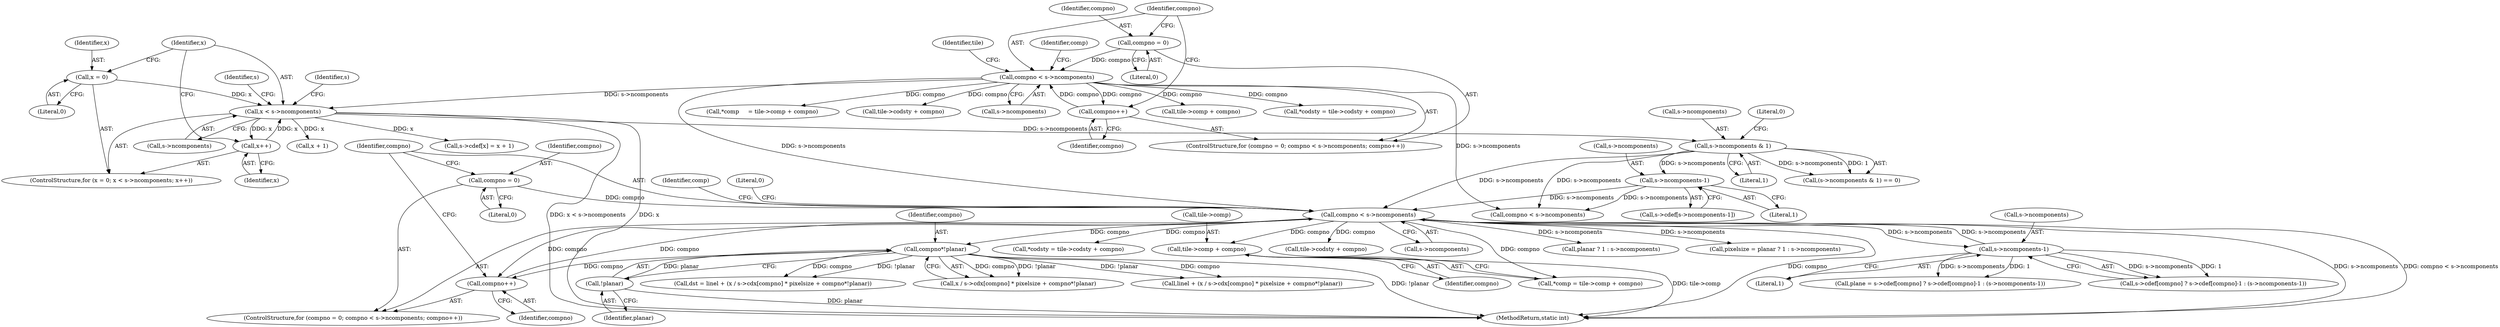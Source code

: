 digraph "0_FFmpeg_fe448cd28d674c3eff3072552eae366d0b659ce9@pointer" {
"1000800" [label="(Call,tile->comp + compno)"];
"1000789" [label="(Call,compno < s->ncomponents)"];
"1000794" [label="(Call,compno++)"];
"1000997" [label="(Call,compno*!planar)"];
"1000999" [label="(Call,!planar)"];
"1000786" [label="(Call,compno = 0)"];
"1000892" [label="(Call,s->ncomponents-1)"];
"1000439" [label="(Call,s->ncomponents & 1)"];
"1000421" [label="(Call,x < s->ncomponents)"];
"1000426" [label="(Call,x++)"];
"1000418" [label="(Call,x = 0)"];
"1000134" [label="(Call,compno < s->ncomponents)"];
"1000131" [label="(Call,compno = 0)"];
"1000139" [label="(Call,compno++)"];
"1000450" [label="(Call,s->ncomponents-1)"];
"1000788" [label="(Literal,0)"];
"1000443" [label="(Literal,1)"];
"1000441" [label="(Identifier,s)"];
"1000799" [label="(Identifier,comp)"];
"1000865" [label="(Call,planar ? 1 : s->ncomponents)"];
"1000130" [label="(ControlStructure,for (compno = 0; compno < s->ncomponents; compno++))"];
"1000139" [label="(Call,compno++)"];
"1000440" [label="(Call,s->ncomponents)"];
"1000438" [label="(Call,(s->ncomponents & 1) == 0)"];
"1000790" [label="(Identifier,compno)"];
"1000801" [label="(Call,tile->comp)"];
"1000426" [label="(Call,x++)"];
"1000795" [label="(Identifier,compno)"];
"1000985" [label="(Call,linel + (x / s->cdx[compno] * pixelsize + compno*!planar))"];
"1000877" [label="(Call,plane = s->cdef[compno] ? s->cdef[compno]-1 : (s->ncomponents-1))"];
"1000789" [label="(Call,compno < s->ncomponents)"];
"1000454" [label="(Literal,1)"];
"1000983" [label="(Call,dst = linel + (x / s->cdx[compno] * pixelsize + compno*!planar))"];
"1000863" [label="(Call,pixelsize = planar ? 1 : s->ncomponents)"];
"1000794" [label="(Call,compno++)"];
"1000423" [label="(Call,s->ncomponents)"];
"1001114" [label="(MethodReturn,static int)"];
"1000422" [label="(Identifier,x)"];
"1000419" [label="(Identifier,x)"];
"1000800" [label="(Call,tile->comp + compno)"];
"1000879" [label="(Call,s->cdef[compno] ? s->cdef[compno]-1 : (s->ncomponents-1))"];
"1000467" [label="(Call,compno < s->ncomponents)"];
"1000418" [label="(Call,x = 0)"];
"1000132" [label="(Identifier,compno)"];
"1000451" [label="(Call,s->ncomponents)"];
"1000987" [label="(Call,x / s->cdx[compno] * pixelsize + compno*!planar)"];
"1000431" [label="(Identifier,s)"];
"1000420" [label="(Literal,0)"];
"1000143" [label="(Call,*comp     = tile->comp + compno)"];
"1000401" [label="(Identifier,tile)"];
"1000134" [label="(Call,compno < s->ncomponents)"];
"1000798" [label="(Call,*comp = tile->comp + compno)"];
"1000434" [label="(Call,x + 1)"];
"1000999" [label="(Call,!planar)"];
"1000427" [label="(Identifier,x)"];
"1000450" [label="(Call,s->ncomponents-1)"];
"1000785" [label="(ControlStructure,for (compno = 0; compno < s->ncomponents; compno++))"];
"1000144" [label="(Identifier,comp)"];
"1000153" [label="(Call,tile->codsty + compno)"];
"1000804" [label="(Identifier,compno)"];
"1000806" [label="(Call,*codsty = tile->codsty + compno)"];
"1001113" [label="(Literal,0)"];
"1000998" [label="(Identifier,compno)"];
"1000446" [label="(Call,s->cdef[s->ncomponents-1])"];
"1001000" [label="(Identifier,planar)"];
"1000135" [label="(Identifier,compno)"];
"1000808" [label="(Call,tile->codsty + compno)"];
"1000136" [label="(Call,s->ncomponents)"];
"1000786" [label="(Call,compno = 0)"];
"1000133" [label="(Literal,0)"];
"1000997" [label="(Call,compno*!planar)"];
"1000444" [label="(Literal,0)"];
"1000892" [label="(Call,s->ncomponents-1)"];
"1000421" [label="(Call,x < s->ncomponents)"];
"1000417" [label="(ControlStructure,for (x = 0; x < s->ncomponents; x++))"];
"1000428" [label="(Call,s->cdef[x] = x + 1)"];
"1000787" [label="(Identifier,compno)"];
"1000131" [label="(Call,compno = 0)"];
"1000896" [label="(Literal,1)"];
"1000893" [label="(Call,s->ncomponents)"];
"1000140" [label="(Identifier,compno)"];
"1000791" [label="(Call,s->ncomponents)"];
"1000145" [label="(Call,tile->comp + compno)"];
"1000151" [label="(Call,*codsty = tile->codsty + compno)"];
"1000439" [label="(Call,s->ncomponents & 1)"];
"1000800" -> "1000798"  [label="AST: "];
"1000800" -> "1000804"  [label="CFG: "];
"1000801" -> "1000800"  [label="AST: "];
"1000804" -> "1000800"  [label="AST: "];
"1000798" -> "1000800"  [label="CFG: "];
"1000800" -> "1001114"  [label="DDG: tile->comp"];
"1000789" -> "1000800"  [label="DDG: compno"];
"1000789" -> "1000785"  [label="AST: "];
"1000789" -> "1000791"  [label="CFG: "];
"1000790" -> "1000789"  [label="AST: "];
"1000791" -> "1000789"  [label="AST: "];
"1000799" -> "1000789"  [label="CFG: "];
"1001113" -> "1000789"  [label="CFG: "];
"1000789" -> "1001114"  [label="DDG: s->ncomponents"];
"1000789" -> "1001114"  [label="DDG: compno < s->ncomponents"];
"1000789" -> "1001114"  [label="DDG: compno"];
"1000794" -> "1000789"  [label="DDG: compno"];
"1000786" -> "1000789"  [label="DDG: compno"];
"1000892" -> "1000789"  [label="DDG: s->ncomponents"];
"1000439" -> "1000789"  [label="DDG: s->ncomponents"];
"1000134" -> "1000789"  [label="DDG: s->ncomponents"];
"1000450" -> "1000789"  [label="DDG: s->ncomponents"];
"1000789" -> "1000794"  [label="DDG: compno"];
"1000789" -> "1000798"  [label="DDG: compno"];
"1000789" -> "1000806"  [label="DDG: compno"];
"1000789" -> "1000808"  [label="DDG: compno"];
"1000789" -> "1000863"  [label="DDG: s->ncomponents"];
"1000789" -> "1000865"  [label="DDG: s->ncomponents"];
"1000789" -> "1000892"  [label="DDG: s->ncomponents"];
"1000789" -> "1000997"  [label="DDG: compno"];
"1000794" -> "1000785"  [label="AST: "];
"1000794" -> "1000795"  [label="CFG: "];
"1000795" -> "1000794"  [label="AST: "];
"1000790" -> "1000794"  [label="CFG: "];
"1000997" -> "1000794"  [label="DDG: compno"];
"1000997" -> "1000987"  [label="AST: "];
"1000997" -> "1000999"  [label="CFG: "];
"1000998" -> "1000997"  [label="AST: "];
"1000999" -> "1000997"  [label="AST: "];
"1000987" -> "1000997"  [label="CFG: "];
"1000997" -> "1001114"  [label="DDG: !planar"];
"1000997" -> "1000983"  [label="DDG: compno"];
"1000997" -> "1000983"  [label="DDG: !planar"];
"1000997" -> "1000985"  [label="DDG: compno"];
"1000997" -> "1000985"  [label="DDG: !planar"];
"1000997" -> "1000987"  [label="DDG: compno"];
"1000997" -> "1000987"  [label="DDG: !planar"];
"1000999" -> "1000997"  [label="DDG: planar"];
"1000999" -> "1001000"  [label="CFG: "];
"1001000" -> "1000999"  [label="AST: "];
"1000999" -> "1001114"  [label="DDG: planar"];
"1000786" -> "1000785"  [label="AST: "];
"1000786" -> "1000788"  [label="CFG: "];
"1000787" -> "1000786"  [label="AST: "];
"1000788" -> "1000786"  [label="AST: "];
"1000790" -> "1000786"  [label="CFG: "];
"1000892" -> "1000879"  [label="AST: "];
"1000892" -> "1000896"  [label="CFG: "];
"1000893" -> "1000892"  [label="AST: "];
"1000896" -> "1000892"  [label="AST: "];
"1000879" -> "1000892"  [label="CFG: "];
"1000892" -> "1000877"  [label="DDG: s->ncomponents"];
"1000892" -> "1000877"  [label="DDG: 1"];
"1000892" -> "1000879"  [label="DDG: s->ncomponents"];
"1000892" -> "1000879"  [label="DDG: 1"];
"1000439" -> "1000438"  [label="AST: "];
"1000439" -> "1000443"  [label="CFG: "];
"1000440" -> "1000439"  [label="AST: "];
"1000443" -> "1000439"  [label="AST: "];
"1000444" -> "1000439"  [label="CFG: "];
"1000439" -> "1000438"  [label="DDG: s->ncomponents"];
"1000439" -> "1000438"  [label="DDG: 1"];
"1000421" -> "1000439"  [label="DDG: s->ncomponents"];
"1000439" -> "1000450"  [label="DDG: s->ncomponents"];
"1000439" -> "1000467"  [label="DDG: s->ncomponents"];
"1000421" -> "1000417"  [label="AST: "];
"1000421" -> "1000423"  [label="CFG: "];
"1000422" -> "1000421"  [label="AST: "];
"1000423" -> "1000421"  [label="AST: "];
"1000431" -> "1000421"  [label="CFG: "];
"1000441" -> "1000421"  [label="CFG: "];
"1000421" -> "1001114"  [label="DDG: x"];
"1000421" -> "1001114"  [label="DDG: x < s->ncomponents"];
"1000426" -> "1000421"  [label="DDG: x"];
"1000418" -> "1000421"  [label="DDG: x"];
"1000134" -> "1000421"  [label="DDG: s->ncomponents"];
"1000421" -> "1000426"  [label="DDG: x"];
"1000421" -> "1000428"  [label="DDG: x"];
"1000421" -> "1000434"  [label="DDG: x"];
"1000426" -> "1000417"  [label="AST: "];
"1000426" -> "1000427"  [label="CFG: "];
"1000427" -> "1000426"  [label="AST: "];
"1000422" -> "1000426"  [label="CFG: "];
"1000418" -> "1000417"  [label="AST: "];
"1000418" -> "1000420"  [label="CFG: "];
"1000419" -> "1000418"  [label="AST: "];
"1000420" -> "1000418"  [label="AST: "];
"1000422" -> "1000418"  [label="CFG: "];
"1000134" -> "1000130"  [label="AST: "];
"1000134" -> "1000136"  [label="CFG: "];
"1000135" -> "1000134"  [label="AST: "];
"1000136" -> "1000134"  [label="AST: "];
"1000144" -> "1000134"  [label="CFG: "];
"1000401" -> "1000134"  [label="CFG: "];
"1000131" -> "1000134"  [label="DDG: compno"];
"1000139" -> "1000134"  [label="DDG: compno"];
"1000134" -> "1000139"  [label="DDG: compno"];
"1000134" -> "1000143"  [label="DDG: compno"];
"1000134" -> "1000145"  [label="DDG: compno"];
"1000134" -> "1000151"  [label="DDG: compno"];
"1000134" -> "1000153"  [label="DDG: compno"];
"1000134" -> "1000467"  [label="DDG: s->ncomponents"];
"1000131" -> "1000130"  [label="AST: "];
"1000131" -> "1000133"  [label="CFG: "];
"1000132" -> "1000131"  [label="AST: "];
"1000133" -> "1000131"  [label="AST: "];
"1000135" -> "1000131"  [label="CFG: "];
"1000139" -> "1000130"  [label="AST: "];
"1000139" -> "1000140"  [label="CFG: "];
"1000140" -> "1000139"  [label="AST: "];
"1000135" -> "1000139"  [label="CFG: "];
"1000450" -> "1000446"  [label="AST: "];
"1000450" -> "1000454"  [label="CFG: "];
"1000451" -> "1000450"  [label="AST: "];
"1000454" -> "1000450"  [label="AST: "];
"1000446" -> "1000450"  [label="CFG: "];
"1000450" -> "1000467"  [label="DDG: s->ncomponents"];
}
